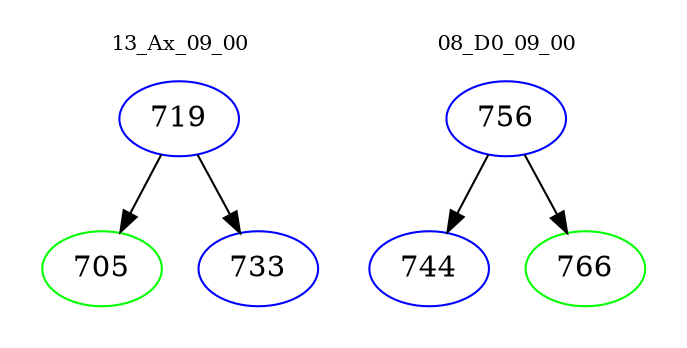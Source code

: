 digraph{
subgraph cluster_0 {
color = white
label = "13_Ax_09_00";
fontsize=10;
T0_719 [label="719", color="blue"]
T0_719 -> T0_705 [color="black"]
T0_705 [label="705", color="green"]
T0_719 -> T0_733 [color="black"]
T0_733 [label="733", color="blue"]
}
subgraph cluster_1 {
color = white
label = "08_D0_09_00";
fontsize=10;
T1_756 [label="756", color="blue"]
T1_756 -> T1_744 [color="black"]
T1_744 [label="744", color="blue"]
T1_756 -> T1_766 [color="black"]
T1_766 [label="766", color="green"]
}
}
